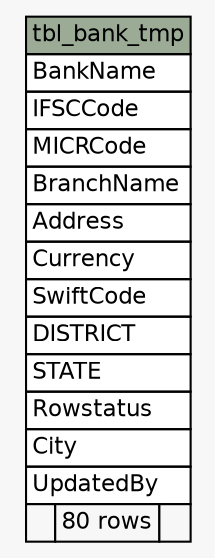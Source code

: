 // dot 2.38.0 on Windows 10 10.0
// SchemaSpy rev 590
digraph "tbl_bank_tmp" {
  graph [
    rankdir="RL"
    bgcolor="#f7f7f7"
    nodesep="0.18"
    ranksep="0.46"
    fontname="Helvetica"
    fontsize="11"
  ];
  node [
    fontname="Helvetica"
    fontsize="11"
    shape="plaintext"
  ];
  edge [
    arrowsize="0.8"
  ];
  "tbl_bank_tmp" [
    label=<
    <TABLE BORDER="0" CELLBORDER="1" CELLSPACING="0" BGCOLOR="#ffffff">
      <TR><TD COLSPAN="3" BGCOLOR="#9bab96" ALIGN="CENTER">tbl_bank_tmp</TD></TR>
      <TR><TD PORT="BankName" COLSPAN="3" ALIGN="LEFT">BankName</TD></TR>
      <TR><TD PORT="IFSCCode" COLSPAN="3" ALIGN="LEFT">IFSCCode</TD></TR>
      <TR><TD PORT="MICRCode" COLSPAN="3" ALIGN="LEFT">MICRCode</TD></TR>
      <TR><TD PORT="BranchName" COLSPAN="3" ALIGN="LEFT">BranchName</TD></TR>
      <TR><TD PORT="Address" COLSPAN="3" ALIGN="LEFT">Address</TD></TR>
      <TR><TD PORT="Currency" COLSPAN="3" ALIGN="LEFT">Currency</TD></TR>
      <TR><TD PORT="SwiftCode" COLSPAN="3" ALIGN="LEFT">SwiftCode</TD></TR>
      <TR><TD PORT="DISTRICT" COLSPAN="3" ALIGN="LEFT">DISTRICT</TD></TR>
      <TR><TD PORT="STATE" COLSPAN="3" ALIGN="LEFT">STATE</TD></TR>
      <TR><TD PORT="Rowstatus" COLSPAN="3" ALIGN="LEFT">Rowstatus</TD></TR>
      <TR><TD PORT="City" COLSPAN="3" ALIGN="LEFT">City</TD></TR>
      <TR><TD PORT="UpdatedBy" COLSPAN="3" ALIGN="LEFT">UpdatedBy</TD></TR>
      <TR><TD ALIGN="LEFT" BGCOLOR="#f7f7f7">  </TD><TD ALIGN="RIGHT" BGCOLOR="#f7f7f7">80 rows</TD><TD ALIGN="RIGHT" BGCOLOR="#f7f7f7">  </TD></TR>
    </TABLE>>
    URL="tables/tbl_bank_tmp.html"
    tooltip="tbl_bank_tmp"
  ];
}
